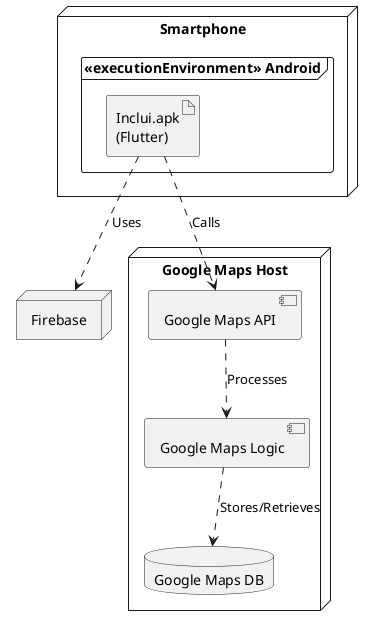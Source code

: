 @startuml physicalModel

node "Smartphone" {
    frame "<<executionEnvironment>> Android" {
        artifact "Inclui.apk\n(Flutter)"
    }
}

node "Firebase"

node "Google Maps Host" {
    component "Google Maps API"
    component "Google Maps Logic"
    database "Google Maps DB"
}

' Connections
"Inclui.apk\n(Flutter)" ..> "Firebase" : Uses
"Inclui.apk\n(Flutter)" ..> "Google Maps API" : Calls
"Google Maps API" ..> "Google Maps Logic" : Processes
"Google Maps Logic" ..> "Google Maps DB" : Stores/Retrieves

@enduml